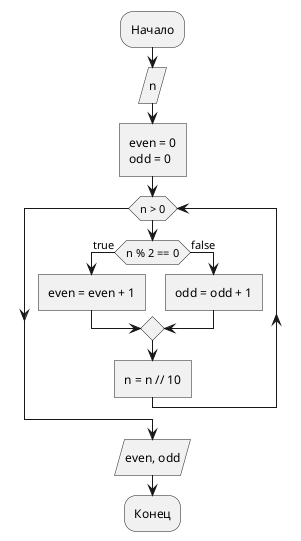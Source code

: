 @startuml
:Начало;
:n/
:even = 0
odd = 0]
while (n > 0)
  if (n % 2 == 0) then (true)
    :even = even + 1]
  else (false)
    :odd = odd + 1]
  endif
  :n = n // 10]
endwhile
:even, odd/
:Конец;
@enduml